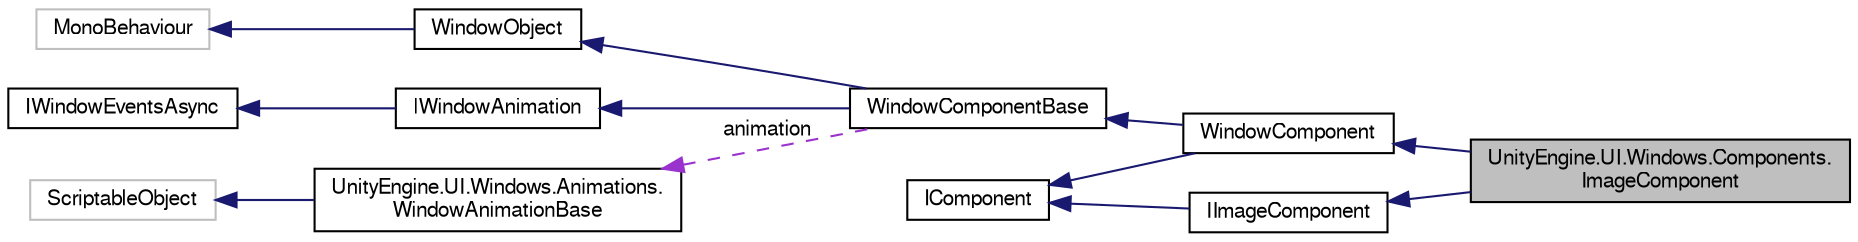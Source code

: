 digraph "UnityEngine.UI.Windows.Components.ImageComponent"
{
  edge [fontname="FreeSans",fontsize="10",labelfontname="FreeSans",labelfontsize="10"];
  node [fontname="FreeSans",fontsize="10",shape=record];
  rankdir="LR";
  Node1 [label="UnityEngine.UI.Windows.Components.\lImageComponent",height=0.2,width=0.4,color="black", fillcolor="grey75", style="filled", fontcolor="black"];
  Node2 -> Node1 [dir="back",color="midnightblue",fontsize="10",style="solid",fontname="FreeSans"];
  Node2 [label="WindowComponent",height=0.2,width=0.4,color="black", fillcolor="white", style="filled",URL="$class_unity_engine_1_1_u_i_1_1_windows_1_1_window_component.html"];
  Node3 -> Node2 [dir="back",color="midnightblue",fontsize="10",style="solid",fontname="FreeSans"];
  Node3 [label="WindowComponentBase",height=0.2,width=0.4,color="black", fillcolor="white", style="filled",URL="$class_unity_engine_1_1_u_i_1_1_windows_1_1_window_component_base.html"];
  Node4 -> Node3 [dir="back",color="midnightblue",fontsize="10",style="solid",fontname="FreeSans"];
  Node4 [label="WindowObject",height=0.2,width=0.4,color="black", fillcolor="white", style="filled",URL="$class_unity_engine_1_1_u_i_1_1_windows_1_1_window_object.html"];
  Node5 -> Node4 [dir="back",color="midnightblue",fontsize="10",style="solid",fontname="FreeSans"];
  Node5 [label="MonoBehaviour",height=0.2,width=0.4,color="grey75", fillcolor="white", style="filled"];
  Node6 -> Node3 [dir="back",color="midnightblue",fontsize="10",style="solid",fontname="FreeSans"];
  Node6 [label="IWindowAnimation",height=0.2,width=0.4,color="black", fillcolor="white", style="filled",URL="$interface_unity_engine_1_1_u_i_1_1_windows_1_1_i_window_animation.html"];
  Node7 -> Node6 [dir="back",color="midnightblue",fontsize="10",style="solid",fontname="FreeSans"];
  Node7 [label="IWindowEventsAsync",height=0.2,width=0.4,color="black", fillcolor="white", style="filled",URL="$interface_unity_engine_1_1_u_i_1_1_windows_1_1_i_window_events_async.html"];
  Node8 -> Node3 [dir="back",color="darkorchid3",fontsize="10",style="dashed",label=" animation" ,fontname="FreeSans"];
  Node8 [label="UnityEngine.UI.Windows.Animations.\lWindowAnimationBase",height=0.2,width=0.4,color="black", fillcolor="white", style="filled",URL="$class_unity_engine_1_1_u_i_1_1_windows_1_1_animations_1_1_window_animation_base.html"];
  Node9 -> Node8 [dir="back",color="midnightblue",fontsize="10",style="solid",fontname="FreeSans"];
  Node9 [label="ScriptableObject",height=0.2,width=0.4,color="grey75", fillcolor="white", style="filled"];
  Node10 -> Node2 [dir="back",color="midnightblue",fontsize="10",style="solid",fontname="FreeSans"];
  Node10 [label="IComponent",height=0.2,width=0.4,color="black", fillcolor="white", style="filled",URL="$interface_unity_engine_1_1_u_i_1_1_windows_1_1_components_1_1_i_component.html"];
  Node11 -> Node1 [dir="back",color="midnightblue",fontsize="10",style="solid",fontname="FreeSans"];
  Node11 [label="IImageComponent",height=0.2,width=0.4,color="black", fillcolor="white", style="filled",URL="$interface_unity_engine_1_1_u_i_1_1_windows_1_1_components_1_1_i_image_component.html"];
  Node10 -> Node11 [dir="back",color="midnightblue",fontsize="10",style="solid",fontname="FreeSans"];
}
